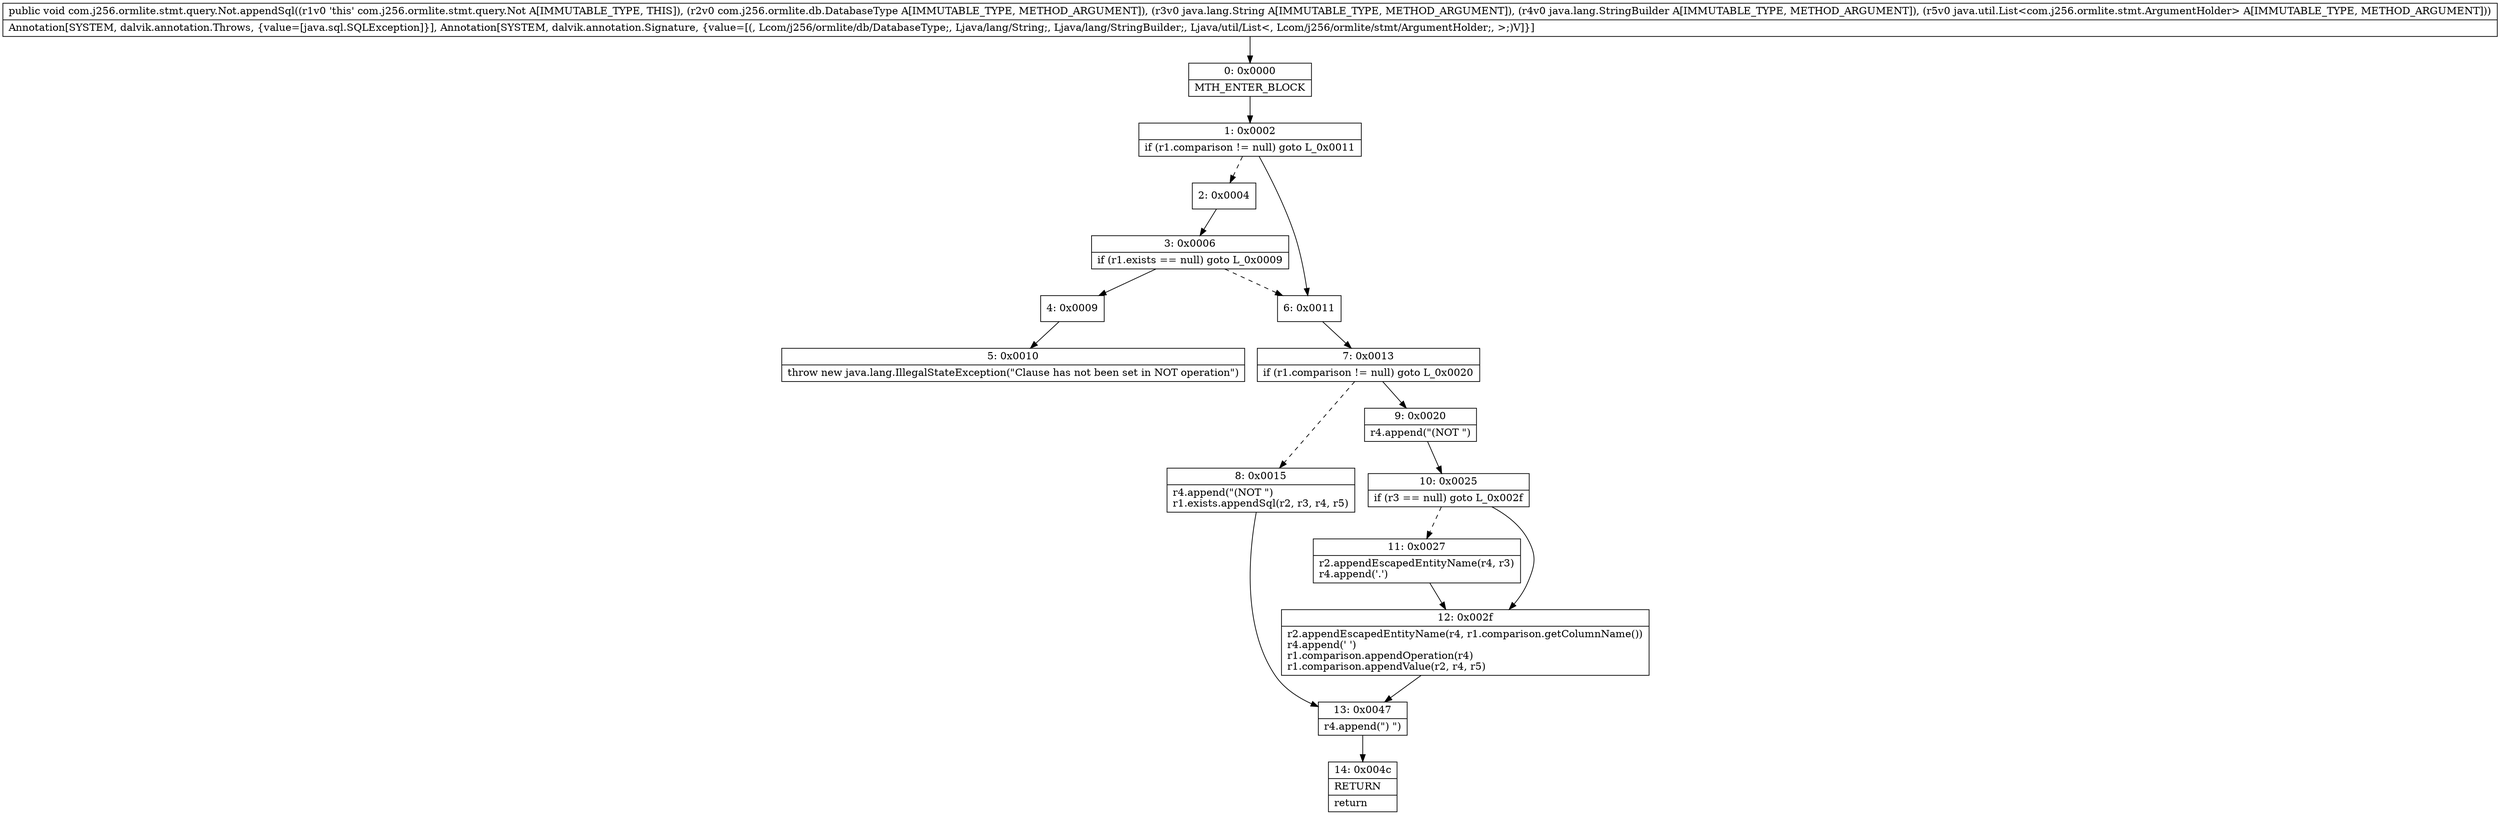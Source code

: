 digraph "CFG forcom.j256.ormlite.stmt.query.Not.appendSql(Lcom\/j256\/ormlite\/db\/DatabaseType;Ljava\/lang\/String;Ljava\/lang\/StringBuilder;Ljava\/util\/List;)V" {
Node_0 [shape=record,label="{0\:\ 0x0000|MTH_ENTER_BLOCK\l}"];
Node_1 [shape=record,label="{1\:\ 0x0002|if (r1.comparison != null) goto L_0x0011\l}"];
Node_2 [shape=record,label="{2\:\ 0x0004}"];
Node_3 [shape=record,label="{3\:\ 0x0006|if (r1.exists == null) goto L_0x0009\l}"];
Node_4 [shape=record,label="{4\:\ 0x0009}"];
Node_5 [shape=record,label="{5\:\ 0x0010|throw new java.lang.IllegalStateException(\"Clause has not been set in NOT operation\")\l}"];
Node_6 [shape=record,label="{6\:\ 0x0011}"];
Node_7 [shape=record,label="{7\:\ 0x0013|if (r1.comparison != null) goto L_0x0020\l}"];
Node_8 [shape=record,label="{8\:\ 0x0015|r4.append(\"(NOT \")\lr1.exists.appendSql(r2, r3, r4, r5)\l}"];
Node_9 [shape=record,label="{9\:\ 0x0020|r4.append(\"(NOT \")\l}"];
Node_10 [shape=record,label="{10\:\ 0x0025|if (r3 == null) goto L_0x002f\l}"];
Node_11 [shape=record,label="{11\:\ 0x0027|r2.appendEscapedEntityName(r4, r3)\lr4.append('.')\l}"];
Node_12 [shape=record,label="{12\:\ 0x002f|r2.appendEscapedEntityName(r4, r1.comparison.getColumnName())\lr4.append(' ')\lr1.comparison.appendOperation(r4)\lr1.comparison.appendValue(r2, r4, r5)\l}"];
Node_13 [shape=record,label="{13\:\ 0x0047|r4.append(\") \")\l}"];
Node_14 [shape=record,label="{14\:\ 0x004c|RETURN\l|return\l}"];
MethodNode[shape=record,label="{public void com.j256.ormlite.stmt.query.Not.appendSql((r1v0 'this' com.j256.ormlite.stmt.query.Not A[IMMUTABLE_TYPE, THIS]), (r2v0 com.j256.ormlite.db.DatabaseType A[IMMUTABLE_TYPE, METHOD_ARGUMENT]), (r3v0 java.lang.String A[IMMUTABLE_TYPE, METHOD_ARGUMENT]), (r4v0 java.lang.StringBuilder A[IMMUTABLE_TYPE, METHOD_ARGUMENT]), (r5v0 java.util.List\<com.j256.ormlite.stmt.ArgumentHolder\> A[IMMUTABLE_TYPE, METHOD_ARGUMENT]))  | Annotation[SYSTEM, dalvik.annotation.Throws, \{value=[java.sql.SQLException]\}], Annotation[SYSTEM, dalvik.annotation.Signature, \{value=[(, Lcom\/j256\/ormlite\/db\/DatabaseType;, Ljava\/lang\/String;, Ljava\/lang\/StringBuilder;, Ljava\/util\/List\<, Lcom\/j256\/ormlite\/stmt\/ArgumentHolder;, \>;)V]\}]\l}"];
MethodNode -> Node_0;
Node_0 -> Node_1;
Node_1 -> Node_2[style=dashed];
Node_1 -> Node_6;
Node_2 -> Node_3;
Node_3 -> Node_4;
Node_3 -> Node_6[style=dashed];
Node_4 -> Node_5;
Node_6 -> Node_7;
Node_7 -> Node_8[style=dashed];
Node_7 -> Node_9;
Node_8 -> Node_13;
Node_9 -> Node_10;
Node_10 -> Node_11[style=dashed];
Node_10 -> Node_12;
Node_11 -> Node_12;
Node_12 -> Node_13;
Node_13 -> Node_14;
}

